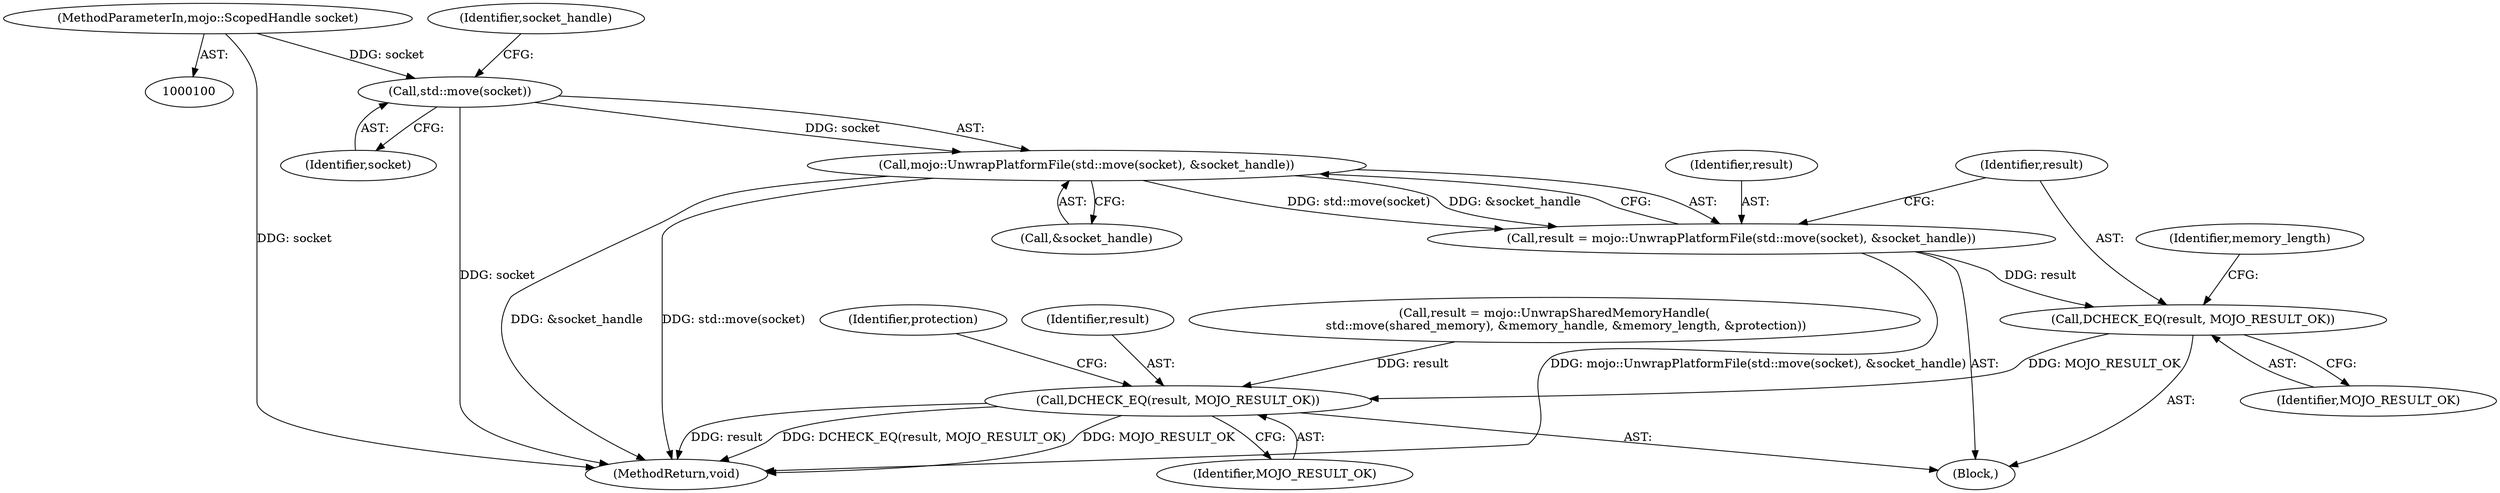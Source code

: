 digraph "0_Chrome_673ce95d481ea9368c4d4d43ac756ba1d6d9e608_13@API" {
"1000117" [label="(Call,std::move(socket))"];
"1000102" [label="(MethodParameterIn,mojo::ScopedHandle socket)"];
"1000116" [label="(Call,mojo::UnwrapPlatformFile(std::move(socket), &socket_handle))"];
"1000114" [label="(Call,result = mojo::UnwrapPlatformFile(std::move(socket), &socket_handle))"];
"1000121" [label="(Call,DCHECK_EQ(result, MOJO_RESULT_OK))"];
"1000141" [label="(Call,DCHECK_EQ(result, MOJO_RESULT_OK))"];
"1000122" [label="(Identifier,result)"];
"1000119" [label="(Call,&socket_handle)"];
"1000130" [label="(Call,result = mojo::UnwrapSharedMemoryHandle(\n      std::move(shared_memory), &memory_handle, &memory_length, &protection))"];
"1000114" [label="(Call,result = mojo::UnwrapPlatformFile(std::move(socket), &socket_handle))"];
"1000145" [label="(Identifier,protection)"];
"1000150" [label="(MethodReturn,void)"];
"1000103" [label="(Block,)"];
"1000121" [label="(Call,DCHECK_EQ(result, MOJO_RESULT_OK))"];
"1000120" [label="(Identifier,socket_handle)"];
"1000128" [label="(Identifier,memory_length)"];
"1000116" [label="(Call,mojo::UnwrapPlatformFile(std::move(socket), &socket_handle))"];
"1000102" [label="(MethodParameterIn,mojo::ScopedHandle socket)"];
"1000141" [label="(Call,DCHECK_EQ(result, MOJO_RESULT_OK))"];
"1000142" [label="(Identifier,result)"];
"1000118" [label="(Identifier,socket)"];
"1000143" [label="(Identifier,MOJO_RESULT_OK)"];
"1000115" [label="(Identifier,result)"];
"1000123" [label="(Identifier,MOJO_RESULT_OK)"];
"1000117" [label="(Call,std::move(socket))"];
"1000117" -> "1000116"  [label="AST: "];
"1000117" -> "1000118"  [label="CFG: "];
"1000118" -> "1000117"  [label="AST: "];
"1000120" -> "1000117"  [label="CFG: "];
"1000117" -> "1000150"  [label="DDG: socket"];
"1000117" -> "1000116"  [label="DDG: socket"];
"1000102" -> "1000117"  [label="DDG: socket"];
"1000102" -> "1000100"  [label="AST: "];
"1000102" -> "1000150"  [label="DDG: socket"];
"1000116" -> "1000114"  [label="AST: "];
"1000116" -> "1000119"  [label="CFG: "];
"1000119" -> "1000116"  [label="AST: "];
"1000114" -> "1000116"  [label="CFG: "];
"1000116" -> "1000150"  [label="DDG: std::move(socket)"];
"1000116" -> "1000150"  [label="DDG: &socket_handle"];
"1000116" -> "1000114"  [label="DDG: std::move(socket)"];
"1000116" -> "1000114"  [label="DDG: &socket_handle"];
"1000114" -> "1000103"  [label="AST: "];
"1000115" -> "1000114"  [label="AST: "];
"1000122" -> "1000114"  [label="CFG: "];
"1000114" -> "1000150"  [label="DDG: mojo::UnwrapPlatformFile(std::move(socket), &socket_handle)"];
"1000114" -> "1000121"  [label="DDG: result"];
"1000121" -> "1000103"  [label="AST: "];
"1000121" -> "1000123"  [label="CFG: "];
"1000122" -> "1000121"  [label="AST: "];
"1000123" -> "1000121"  [label="AST: "];
"1000128" -> "1000121"  [label="CFG: "];
"1000121" -> "1000141"  [label="DDG: MOJO_RESULT_OK"];
"1000141" -> "1000103"  [label="AST: "];
"1000141" -> "1000143"  [label="CFG: "];
"1000142" -> "1000141"  [label="AST: "];
"1000143" -> "1000141"  [label="AST: "];
"1000145" -> "1000141"  [label="CFG: "];
"1000141" -> "1000150"  [label="DDG: result"];
"1000141" -> "1000150"  [label="DDG: DCHECK_EQ(result, MOJO_RESULT_OK)"];
"1000141" -> "1000150"  [label="DDG: MOJO_RESULT_OK"];
"1000130" -> "1000141"  [label="DDG: result"];
}
